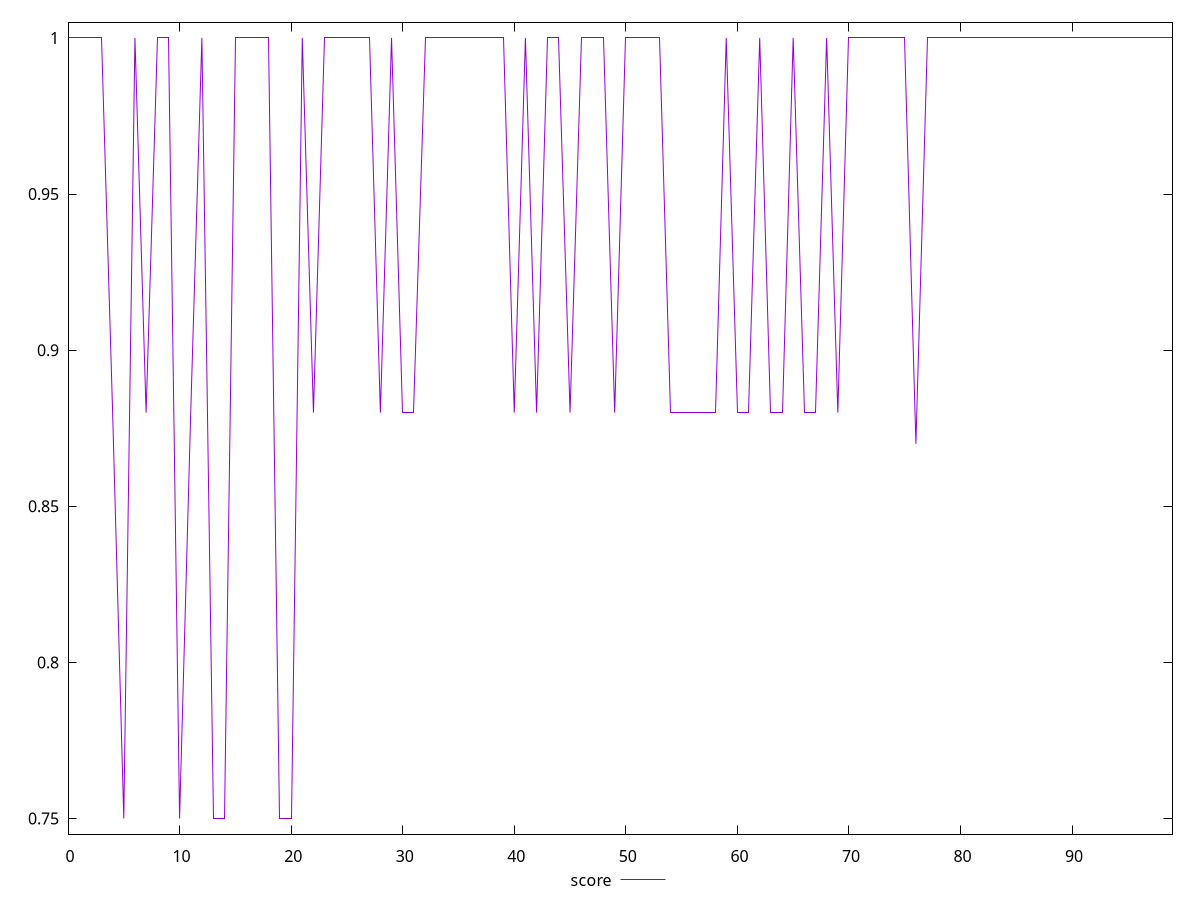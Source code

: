 reset

$score <<EOF
0 1
1 1
2 1
3 1
4 0.88
5 0.75
6 1
7 0.88
8 1
9 1
10 0.75
11 0.88
12 1
13 0.75
14 0.75
15 1
16 1
17 1
18 1
19 0.75
20 0.75
21 1
22 0.88
23 1
24 1
25 1
26 1
27 1
28 0.88
29 1
30 0.88
31 0.88
32 1
33 1
34 1
35 1
36 1
37 1
38 1
39 1
40 0.88
41 1
42 0.88
43 1
44 1
45 0.88
46 1
47 1
48 1
49 0.88
50 1
51 1
52 1
53 1
54 0.88
55 0.88
56 0.88
57 0.88
58 0.88
59 1
60 0.88
61 0.88
62 1
63 0.88
64 0.88
65 1
66 0.88
67 0.88
68 1
69 0.88
70 1
71 1
72 1
73 1
74 1
75 1
76 0.87
77 1
78 1
79 1
80 1
81 1
82 1
83 1
84 1
85 1
86 1
87 1
88 1
89 1
90 1
91 1
92 1
93 1
94 1
95 1
96 1
97 1
98 1
99 1
EOF

set key outside below
set xrange [0:99]
set yrange [0.745:1.005]
set trange [0.745:1.005]
set terminal svg size 640, 500 enhanced background rgb 'white'
set output "reprap/unminified-javascript/samples/pages/score/values.svg"

plot $score title "score" with line

reset
